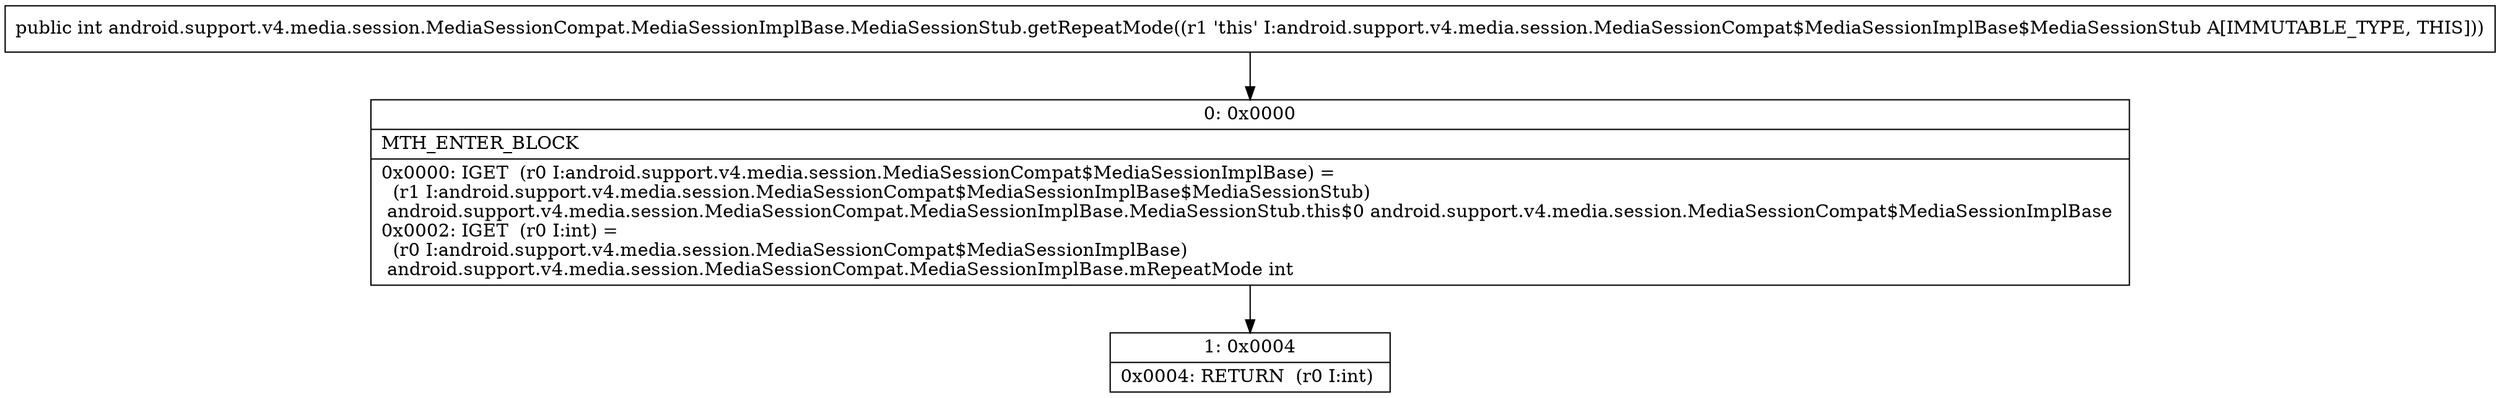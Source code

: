 digraph "CFG forandroid.support.v4.media.session.MediaSessionCompat.MediaSessionImplBase.MediaSessionStub.getRepeatMode()I" {
Node_0 [shape=record,label="{0\:\ 0x0000|MTH_ENTER_BLOCK\l|0x0000: IGET  (r0 I:android.support.v4.media.session.MediaSessionCompat$MediaSessionImplBase) = \l  (r1 I:android.support.v4.media.session.MediaSessionCompat$MediaSessionImplBase$MediaSessionStub)\l android.support.v4.media.session.MediaSessionCompat.MediaSessionImplBase.MediaSessionStub.this$0 android.support.v4.media.session.MediaSessionCompat$MediaSessionImplBase \l0x0002: IGET  (r0 I:int) = \l  (r0 I:android.support.v4.media.session.MediaSessionCompat$MediaSessionImplBase)\l android.support.v4.media.session.MediaSessionCompat.MediaSessionImplBase.mRepeatMode int \l}"];
Node_1 [shape=record,label="{1\:\ 0x0004|0x0004: RETURN  (r0 I:int) \l}"];
MethodNode[shape=record,label="{public int android.support.v4.media.session.MediaSessionCompat.MediaSessionImplBase.MediaSessionStub.getRepeatMode((r1 'this' I:android.support.v4.media.session.MediaSessionCompat$MediaSessionImplBase$MediaSessionStub A[IMMUTABLE_TYPE, THIS])) }"];
MethodNode -> Node_0;
Node_0 -> Node_1;
}

